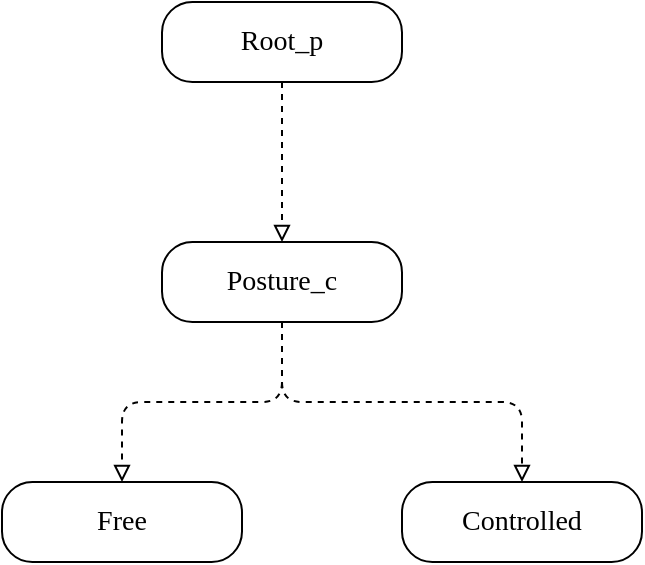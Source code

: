 <mxfile version="22.0.3" type="device">
  <diagram name="player" id="8-S-rEmojeFJIfRgZgqw">
    <mxGraphModel dx="616" dy="506" grid="1" gridSize="10" guides="1" tooltips="1" connect="1" arrows="1" fold="1" page="1" pageScale="1" pageWidth="1920" pageHeight="1200" math="0" shadow="0">
      <root>
        <mxCell id="0" />
        <mxCell id="1" parent="0" />
        <mxCell id="PedRCIHE-KsFYln30PVd-14" style="edgeStyle=orthogonalEdgeStyle;rounded=1;orthogonalLoop=1;jettySize=auto;html=1;exitX=0.5;exitY=1;exitDx=0;exitDy=0;entryX=0.5;entryY=0;entryDx=0;entryDy=0;labelBackgroundColor=default;strokeColor=default;align=center;verticalAlign=middle;fontFamily=Lucida Console;fontSize=14;fontColor=default;endArrow=block;endFill=0;dashed=1;" edge="1" parent="1" source="PedRCIHE-KsFYln30PVd-2" target="PedRCIHE-KsFYln30PVd-8">
          <mxGeometry relative="1" as="geometry" />
        </mxCell>
        <mxCell id="PedRCIHE-KsFYln30PVd-2" value="&lt;font style=&quot;font-size: 14px;&quot;&gt;&lt;font style=&quot;font-size: 14px;&quot;&gt;Root_p&lt;/font&gt;&lt;br style=&quot;font-size: 14px;&quot;&gt;&lt;/font&gt;" style="rounded=1;whiteSpace=wrap;html=1;fontSize=14;arcSize=38;fontFamily=Lucida Console;" vertex="1" parent="1">
          <mxGeometry x="360" y="40" width="120" height="40" as="geometry" />
        </mxCell>
        <mxCell id="PedRCIHE-KsFYln30PVd-4" value="&lt;font style=&quot;font-size: 14px;&quot;&gt;&lt;font style=&quot;font-size: 14px;&quot;&gt;Free&lt;/font&gt;&lt;br style=&quot;font-size: 14px;&quot;&gt;&lt;/font&gt;" style="rounded=1;whiteSpace=wrap;html=1;fontSize=14;arcSize=38;fontFamily=Lucida Console;verticalAlign=middle;" vertex="1" parent="1">
          <mxGeometry x="280" y="280" width="120" height="40" as="geometry" />
        </mxCell>
        <mxCell id="PedRCIHE-KsFYln30PVd-6" value="&lt;font style=&quot;font-size: 14px;&quot;&gt;&lt;font style=&quot;font-size: 14px;&quot;&gt;Controlled&lt;/font&gt;&lt;br style=&quot;font-size: 14px;&quot;&gt;&lt;/font&gt;" style="rounded=1;whiteSpace=wrap;html=1;fontSize=14;arcSize=38;fontFamily=Lucida Console;" vertex="1" parent="1">
          <mxGeometry x="480" y="280" width="120" height="40" as="geometry" />
        </mxCell>
        <mxCell id="PedRCIHE-KsFYln30PVd-17" style="edgeStyle=orthogonalEdgeStyle;shape=connector;rounded=1;orthogonalLoop=1;jettySize=auto;html=1;exitX=0.5;exitY=1;exitDx=0;exitDy=0;dashed=1;labelBackgroundColor=default;strokeColor=default;align=center;verticalAlign=middle;fontFamily=Lucida Console;fontSize=14;fontColor=default;endArrow=block;endFill=0;" edge="1" parent="1" source="PedRCIHE-KsFYln30PVd-8" target="PedRCIHE-KsFYln30PVd-4">
          <mxGeometry relative="1" as="geometry" />
        </mxCell>
        <mxCell id="PedRCIHE-KsFYln30PVd-18" style="edgeStyle=orthogonalEdgeStyle;shape=connector;rounded=1;orthogonalLoop=1;jettySize=auto;html=1;exitX=0.5;exitY=1;exitDx=0;exitDy=0;entryX=0.5;entryY=0;entryDx=0;entryDy=0;dashed=1;labelBackgroundColor=default;strokeColor=default;align=center;verticalAlign=middle;fontFamily=Lucida Console;fontSize=14;fontColor=default;endArrow=block;endFill=0;" edge="1" parent="1" source="PedRCIHE-KsFYln30PVd-8" target="PedRCIHE-KsFYln30PVd-6">
          <mxGeometry relative="1" as="geometry" />
        </mxCell>
        <mxCell id="PedRCIHE-KsFYln30PVd-8" value="&lt;font style=&quot;font-size: 14px;&quot;&gt;&lt;font style=&quot;font-size: 14px;&quot;&gt;Posture_c&lt;/font&gt;&lt;br style=&quot;font-size: 14px;&quot;&gt;&lt;/font&gt;" style="rounded=1;whiteSpace=wrap;html=1;fontSize=14;arcSize=38;fontFamily=Lucida Console;" vertex="1" parent="1">
          <mxGeometry x="360" y="160" width="120" height="40" as="geometry" />
        </mxCell>
      </root>
    </mxGraphModel>
  </diagram>
</mxfile>
